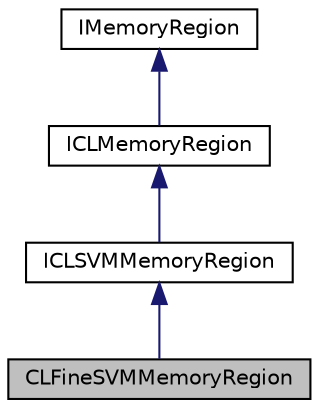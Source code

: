 digraph "CLFineSVMMemoryRegion"
{
 // LATEX_PDF_SIZE
  edge [fontname="Helvetica",fontsize="10",labelfontname="Helvetica",labelfontsize="10"];
  node [fontname="Helvetica",fontsize="10",shape=record];
  Node1 [label="CLFineSVMMemoryRegion",height=0.2,width=0.4,color="black", fillcolor="grey75", style="filled", fontcolor="black",tooltip="OpenCL fine-grain SVM memory region implementation."];
  Node2 -> Node1 [dir="back",color="midnightblue",fontsize="10",style="solid",fontname="Helvetica"];
  Node2 [label="ICLSVMMemoryRegion",height=0.2,width=0.4,color="black", fillcolor="white", style="filled",URL="$classarm__compute_1_1_i_c_l_s_v_m_memory_region.xhtml",tooltip="OpenCL SVM memory region interface."];
  Node3 -> Node2 [dir="back",color="midnightblue",fontsize="10",style="solid",fontname="Helvetica"];
  Node3 [label="ICLMemoryRegion",height=0.2,width=0.4,color="black", fillcolor="white", style="filled",URL="$classarm__compute_1_1_i_c_l_memory_region.xhtml",tooltip="OpenCL memory region interface."];
  Node4 -> Node3 [dir="back",color="midnightblue",fontsize="10",style="solid",fontname="Helvetica"];
  Node4 [label="IMemoryRegion",height=0.2,width=0.4,color="black", fillcolor="white", style="filled",URL="$classarm__compute_1_1_i_memory_region.xhtml",tooltip="Memory region interface."];
}
